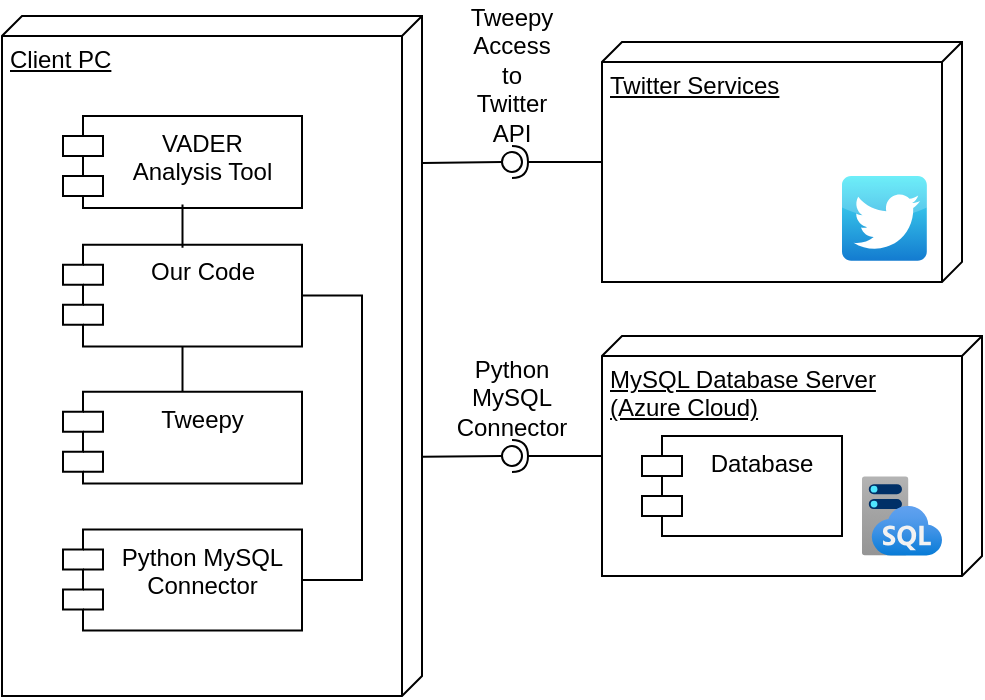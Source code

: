 <mxfile version="20.5.3" type="github">
  <diagram id="WrF1fSrl6YOMWJNm9HCv" name="Page-1">
    <mxGraphModel dx="1422" dy="771" grid="1" gridSize="10" guides="1" tooltips="1" connect="1" arrows="1" fold="1" page="1" pageScale="1" pageWidth="850" pageHeight="3500" math="0" shadow="0">
      <root>
        <mxCell id="0" />
        <mxCell id="1" parent="0" />
        <mxCell id="w7m0Fat6c1bRsjCkgvyw-8" value="" style="rounded=0;orthogonalLoop=1;jettySize=auto;html=1;endArrow=none;endFill=0;sketch=0;sourcePerimeterSpacing=0;targetPerimeterSpacing=0;exitX=0.648;exitY=-0.001;exitDx=0;exitDy=0;exitPerimeter=0;" parent="1" source="w7m0Fat6c1bRsjCkgvyw-2" target="w7m0Fat6c1bRsjCkgvyw-10" edge="1">
          <mxGeometry relative="1" as="geometry">
            <mxPoint x="350" y="620" as="sourcePoint" />
          </mxGeometry>
        </mxCell>
        <mxCell id="w7m0Fat6c1bRsjCkgvyw-9" value="" style="rounded=0;orthogonalLoop=1;jettySize=auto;html=1;endArrow=halfCircle;endFill=0;entryX=0.5;entryY=0.5;endSize=6;strokeWidth=1;sketch=0;" parent="1" source="w7m0Fat6c1bRsjCkgvyw-1" target="w7m0Fat6c1bRsjCkgvyw-10" edge="1">
          <mxGeometry relative="1" as="geometry">
            <mxPoint x="140" y="250" as="sourcePoint" />
          </mxGeometry>
        </mxCell>
        <mxCell id="w7m0Fat6c1bRsjCkgvyw-10" value="Python MySQL Connector" style="ellipse;whiteSpace=wrap;html=1;align=center;aspect=fixed;resizable=0;points=[];outlineConnect=0;sketch=0;labelPosition=center;verticalLabelPosition=top;verticalAlign=bottom;" parent="1" vertex="1">
          <mxGeometry x="280" y="575" width="10" height="10" as="geometry" />
        </mxCell>
        <mxCell id="w7m0Fat6c1bRsjCkgvyw-12" value="" style="rounded=0;orthogonalLoop=1;jettySize=auto;html=1;endArrow=none;endFill=0;sketch=0;sourcePerimeterSpacing=0;targetPerimeterSpacing=0;exitX=0.216;exitY=-0.002;exitDx=0;exitDy=0;exitPerimeter=0;" parent="1" source="w7m0Fat6c1bRsjCkgvyw-2" target="w7m0Fat6c1bRsjCkgvyw-14" edge="1">
          <mxGeometry relative="1" as="geometry">
            <mxPoint x="380" y="490" as="sourcePoint" />
          </mxGeometry>
        </mxCell>
        <mxCell id="w7m0Fat6c1bRsjCkgvyw-13" value="" style="rounded=0;orthogonalLoop=1;jettySize=auto;html=1;endArrow=halfCircle;endFill=0;entryX=0.5;entryY=0.5;endSize=6;strokeWidth=1;sketch=0;" parent="1" source="w7m0Fat6c1bRsjCkgvyw-15" target="w7m0Fat6c1bRsjCkgvyw-14" edge="1">
          <mxGeometry relative="1" as="geometry">
            <mxPoint x="460" y="405" as="sourcePoint" />
          </mxGeometry>
        </mxCell>
        <mxCell id="w7m0Fat6c1bRsjCkgvyw-14" value="Tweepy Access to Twitter API" style="ellipse;whiteSpace=wrap;html=1;align=center;aspect=fixed;resizable=0;points=[];outlineConnect=0;sketch=0;labelPosition=center;verticalLabelPosition=top;verticalAlign=bottom;" parent="1" vertex="1">
          <mxGeometry x="280" y="427.98" width="10" height="10" as="geometry" />
        </mxCell>
        <mxCell id="w7m0Fat6c1bRsjCkgvyw-15" value="Twitter Services" style="verticalAlign=top;align=left;spacingTop=8;spacingLeft=2;spacingRight=12;shape=cube;size=10;direction=south;fontStyle=4;html=1;" parent="1" vertex="1">
          <mxGeometry x="330" y="372.98" width="180" height="120" as="geometry" />
        </mxCell>
        <mxCell id="w7m0Fat6c1bRsjCkgvyw-22" value="" style="group" parent="1" vertex="1" connectable="0">
          <mxGeometry x="330" y="520" width="190" height="120" as="geometry" />
        </mxCell>
        <mxCell id="w7m0Fat6c1bRsjCkgvyw-1" value="MySQL Database Server&lt;br&gt;(Azure Cloud)" style="verticalAlign=top;align=left;spacingTop=8;spacingLeft=2;spacingRight=12;shape=cube;size=10;direction=south;fontStyle=4;html=1;" parent="w7m0Fat6c1bRsjCkgvyw-22" vertex="1">
          <mxGeometry width="190" height="120" as="geometry" />
        </mxCell>
        <mxCell id="w7m0Fat6c1bRsjCkgvyw-21" value="Database" style="shape=module;align=left;spacingLeft=20;align=center;verticalAlign=top;" parent="w7m0Fat6c1bRsjCkgvyw-22" vertex="1">
          <mxGeometry x="20" y="50" width="100" height="50" as="geometry" />
        </mxCell>
        <mxCell id="w7m0Fat6c1bRsjCkgvyw-28" value="" style="aspect=fixed;html=1;points=[];align=center;image;fontSize=12;image=img/lib/azure2/databases/SQL_Managed_Instance.svg;fontFamily=Helvetica;fontColor=default;strokeColor=none;fillColor=#00BEF2;" parent="w7m0Fat6c1bRsjCkgvyw-22" vertex="1">
          <mxGeometry x="130" y="70" width="40" height="40" as="geometry" />
        </mxCell>
        <mxCell id="w7m0Fat6c1bRsjCkgvyw-2" value="Client PC" style="verticalAlign=top;align=left;spacingTop=8;spacingLeft=2;spacingRight=12;shape=cube;size=10;direction=south;fontStyle=4;html=1;" parent="1" vertex="1">
          <mxGeometry x="30" y="360" width="210" height="340" as="geometry" />
        </mxCell>
        <mxCell id="w7m0Fat6c1bRsjCkgvyw-26" style="edgeStyle=orthogonalEdgeStyle;rounded=0;orthogonalLoop=1;jettySize=auto;html=1;endArrow=none;endFill=0;" parent="1" source="w7m0Fat6c1bRsjCkgvyw-4" target="w7m0Fat6c1bRsjCkgvyw-23" edge="1">
          <mxGeometry relative="1" as="geometry">
            <Array as="points">
              <mxPoint x="210" y="499.804" />
              <mxPoint x="210" y="642.029" />
            </Array>
          </mxGeometry>
        </mxCell>
        <mxCell id="w7m0Fat6c1bRsjCkgvyw-4" value="Our Code" style="shape=module;align=center;spacingLeft=20;align=center;verticalAlign=top;fontFamily=Helvetica;fontSize=12;fontColor=default;strokeColor=default;fillColor=default;html=1;" parent="1" vertex="1">
          <mxGeometry x="60.5" y="474.326" width="119.5" height="50.954" as="geometry" />
        </mxCell>
        <mxCell id="w7m0Fat6c1bRsjCkgvyw-16" value="VADER&#xa;Analysis Tool" style="shape=module;align=left;spacingLeft=20;align=center;verticalAlign=top;" parent="1" vertex="1">
          <mxGeometry x="60.5" y="410.002" width="119.5" height="45.946" as="geometry" />
        </mxCell>
        <mxCell id="w7m0Fat6c1bRsjCkgvyw-17" value="Tweepy" style="shape=module;align=left;spacingLeft=20;align=center;verticalAlign=top;" parent="1" vertex="1">
          <mxGeometry x="60.5" y="547.84" width="119.5" height="45.946" as="geometry" />
        </mxCell>
        <mxCell id="w7m0Fat6c1bRsjCkgvyw-23" value="Python MySQL&#xa;Connector" style="shape=module;align=left;spacingLeft=20;align=center;verticalAlign=top;" parent="1" vertex="1">
          <mxGeometry x="60.5" y="616.759" width="119.5" height="50.541" as="geometry" />
        </mxCell>
        <mxCell id="w7m0Fat6c1bRsjCkgvyw-19" style="edgeStyle=orthogonalEdgeStyle;rounded=0;orthogonalLoop=1;jettySize=auto;html=1;endArrow=none;endFill=0;" parent="1" source="w7m0Fat6c1bRsjCkgvyw-16" target="w7m0Fat6c1bRsjCkgvyw-4" edge="1">
          <mxGeometry relative="1" as="geometry" />
        </mxCell>
        <mxCell id="w7m0Fat6c1bRsjCkgvyw-20" style="edgeStyle=orthogonalEdgeStyle;rounded=0;orthogonalLoop=1;jettySize=auto;html=1;endArrow=none;endFill=0;" parent="1" source="w7m0Fat6c1bRsjCkgvyw-17" target="w7m0Fat6c1bRsjCkgvyw-4" edge="1">
          <mxGeometry relative="1" as="geometry" />
        </mxCell>
        <mxCell id="w7m0Fat6c1bRsjCkgvyw-27" value="" style="dashed=0;outlineConnect=0;html=1;align=center;labelPosition=center;verticalLabelPosition=bottom;verticalAlign=top;shape=mxgraph.webicons.twitter;fillColor=#49EAF7;gradientColor=#137BD0" parent="1" vertex="1">
          <mxGeometry x="450" y="440" width="42.4" height="42.4" as="geometry" />
        </mxCell>
      </root>
    </mxGraphModel>
  </diagram>
</mxfile>
